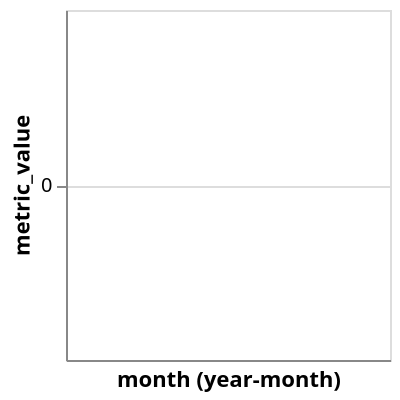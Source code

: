 {
  "$schema": "https://vega.github.io/schema/vega-lite/v5.json",
  "width": "container",
  "height": "container",
  "padding": 5,
  "data": {
    "name": "myData"
  },
  "params": [
    { "name": "is_cumulative", "value": true },
    { "name": "notification_type", "value": "analog" },
    {
      "name": "year",
      "value": null
    }
  ],
  "transform": [
    {
      "filter": "year(datum.month) === year || year === null"
    },
    {
      "calculate": "datum['num_iun_' + notification_type]",
      "as": "notification_value"
    },
    {
      "window": [
        {
          "op": "sum",
          "field": "notification_value",
          "as": "cumulative"
        }
      ],
      "sort": [{ "field": "month" }]
    },
    {
      "calculate": "is_cumulative ? datum.cumulative : datum.notification_value",
      "as": "metric_value"
    }
  ],
  "mark": { "type": "bar", "width": { "band": 0.7 } },
  "encoding": {
    "y": {
      "field": "metric_value",
      "type": "quantitative",
      "axis": { "format": "~s" }
    },
    "x": {
      "field": "month",
      "type": "ordinal",
      "timeUnit": "yearmonth",
      "axis": { "format": "%b %Y" }
    },
    "tooltip": [
      {
        "field": "month",
        "type": "temporal",
        "title": "Mese",
        "format": "%m/%Y"
      },
      { "field": "cumulative", "title": "Notifiche cumulate", "format": "," },
      {
        "field": "num_iun_total",
        "title": "Notifiche mensili",
        "format": ","
      }
    ]
  }
}
